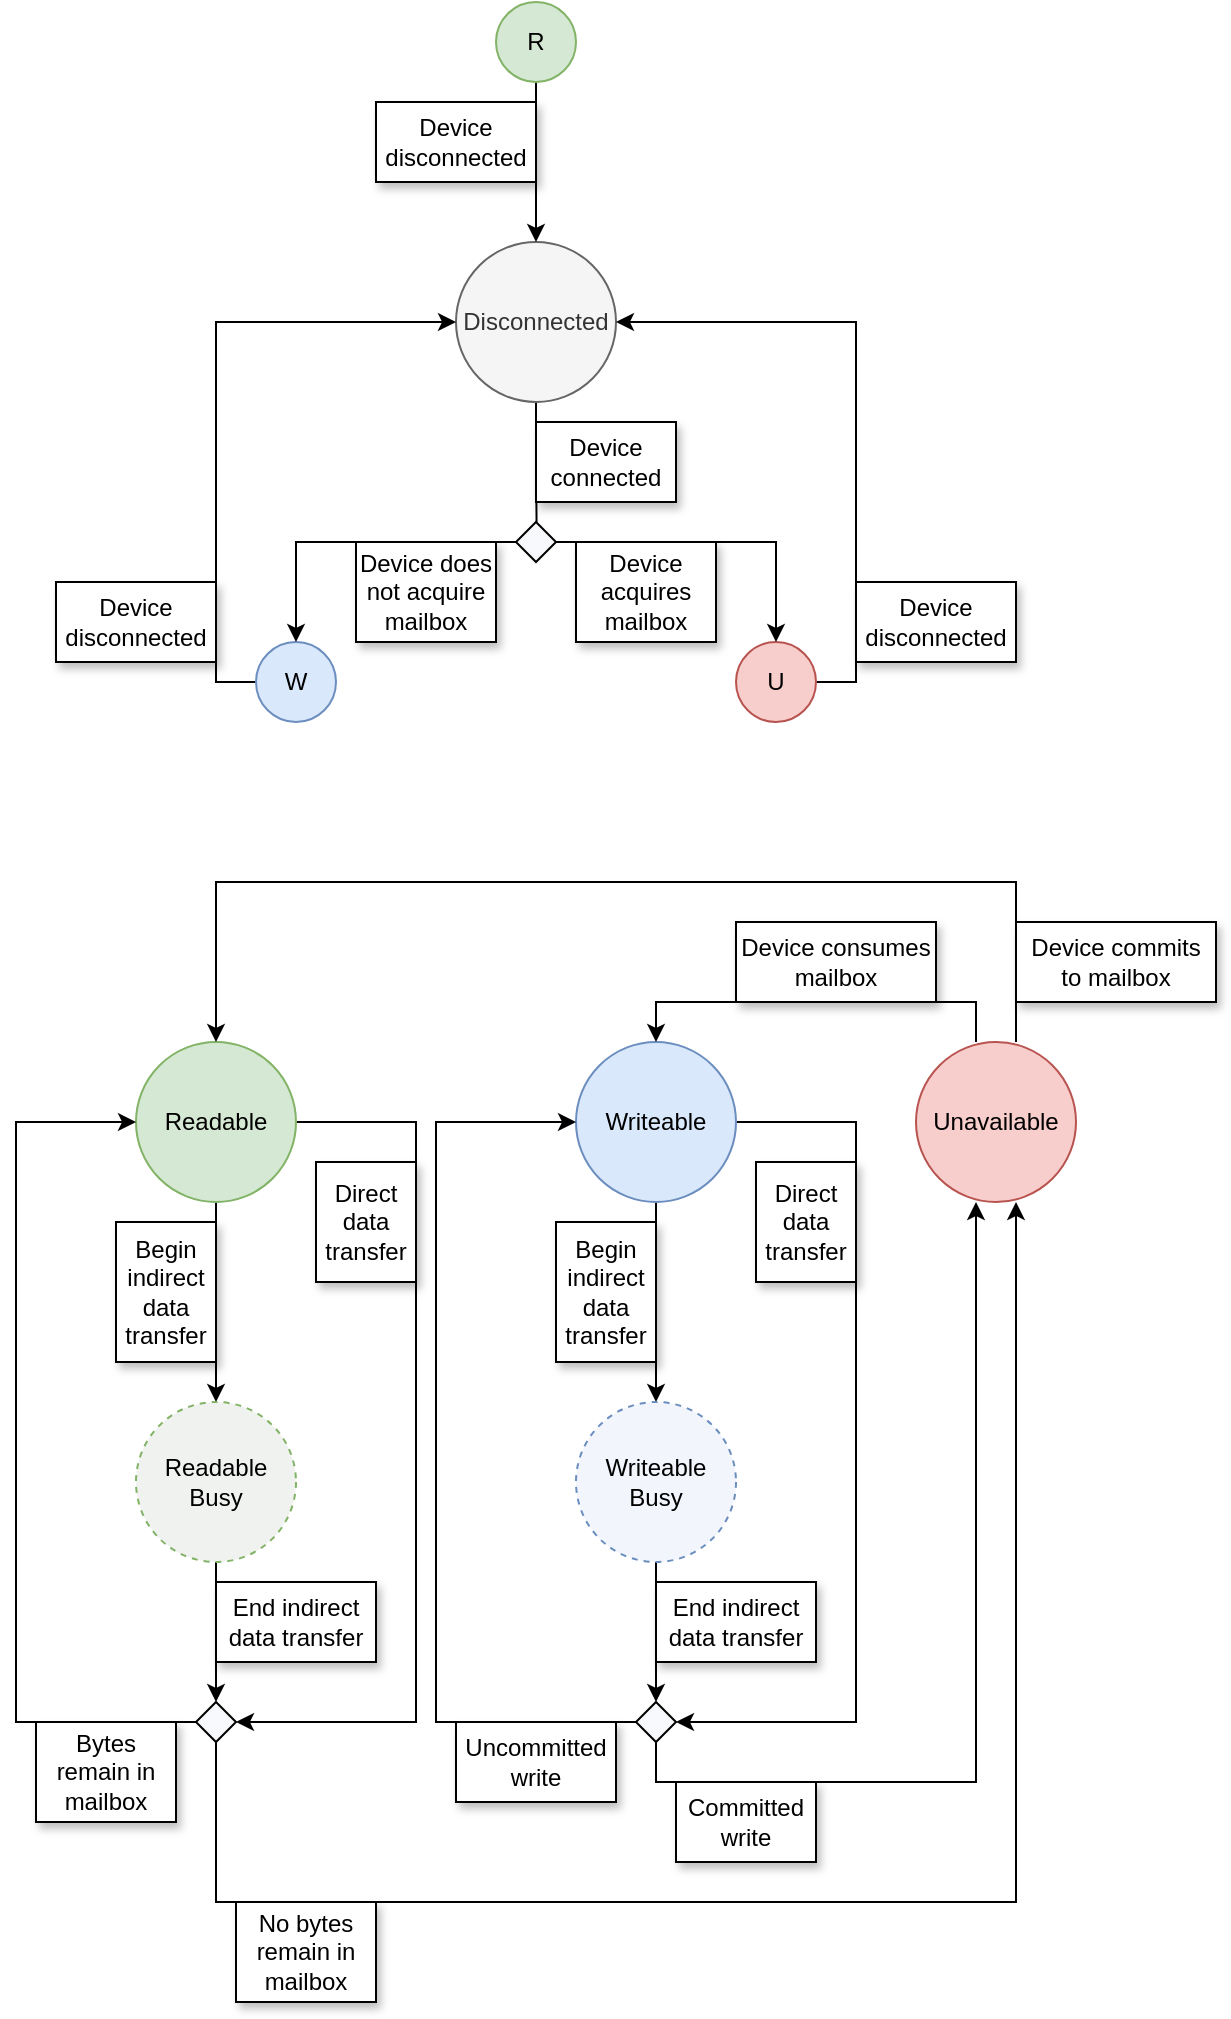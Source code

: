 <mxfile version="15.8.6" type="device"><diagram id="HUJL6-z4i3BZxy1KPLvk" name="Page-1"><mxGraphModel dx="1178" dy="1783" grid="1" gridSize="10" guides="1" tooltips="1" connect="1" arrows="1" fold="1" page="1" pageScale="1" pageWidth="827" pageHeight="1169" math="0" shadow="0"><root><mxCell id="0"/><mxCell id="1" parent="0"/><mxCell id="4Bs9MA-83PHo5vFoCtsm-41" style="edgeStyle=orthogonalEdgeStyle;rounded=0;orthogonalLoop=1;jettySize=auto;html=1;exitX=0.5;exitY=1;exitDx=0;exitDy=0;entryX=0.5;entryY=0;entryDx=0;entryDy=0;endArrow=classic;endFill=1;" edge="1" parent="1" source="n9dDROVTC_NZdTjwTWoX-2" target="n9dDROVTC_NZdTjwTWoX-8"><mxGeometry relative="1" as="geometry"/></mxCell><mxCell id="4Bs9MA-83PHo5vFoCtsm-61" style="edgeStyle=orthogonalEdgeStyle;rounded=0;orthogonalLoop=1;jettySize=auto;html=1;exitX=1;exitY=0.5;exitDx=0;exitDy=0;entryX=1;entryY=0.5;entryDx=0;entryDy=0;endArrow=classic;endFill=1;" edge="1" parent="1" source="n9dDROVTC_NZdTjwTWoX-2" target="4Bs9MA-83PHo5vFoCtsm-50"><mxGeometry relative="1" as="geometry"><Array as="points"><mxPoint x="260" y="400"/><mxPoint x="260" y="700"/></Array></mxGeometry></mxCell><mxCell id="n9dDROVTC_NZdTjwTWoX-2" value="Readable" style="ellipse;whiteSpace=wrap;html=1;aspect=fixed;fillColor=#d5e8d4;strokeColor=#82b366;" parent="1" vertex="1"><mxGeometry x="120" y="360" width="80" height="80" as="geometry"/></mxCell><mxCell id="4Bs9MA-83PHo5vFoCtsm-43" style="edgeStyle=orthogonalEdgeStyle;rounded=0;orthogonalLoop=1;jettySize=auto;html=1;exitX=0.5;exitY=1;exitDx=0;exitDy=0;entryX=0.5;entryY=0;entryDx=0;entryDy=0;endArrow=classic;endFill=1;" edge="1" parent="1" source="n9dDROVTC_NZdTjwTWoX-3" target="n9dDROVTC_NZdTjwTWoX-9"><mxGeometry relative="1" as="geometry"/></mxCell><mxCell id="4Bs9MA-83PHo5vFoCtsm-57" style="edgeStyle=orthogonalEdgeStyle;rounded=0;orthogonalLoop=1;jettySize=auto;html=1;exitX=1;exitY=0.5;exitDx=0;exitDy=0;endArrow=classic;endFill=1;entryX=1;entryY=0.5;entryDx=0;entryDy=0;" edge="1" parent="1" source="n9dDROVTC_NZdTjwTWoX-3" target="4Bs9MA-83PHo5vFoCtsm-51"><mxGeometry relative="1" as="geometry"><mxPoint x="380" y="690" as="targetPoint"/><Array as="points"><mxPoint x="480" y="400"/><mxPoint x="480" y="700"/></Array></mxGeometry></mxCell><mxCell id="n9dDROVTC_NZdTjwTWoX-3" value="Writeable" style="ellipse;whiteSpace=wrap;html=1;aspect=fixed;fillColor=#dae8fc;strokeColor=#6c8ebf;" parent="1" vertex="1"><mxGeometry x="340" y="360" width="80" height="80" as="geometry"/></mxCell><mxCell id="n9dDROVTC_NZdTjwTWoX-22" style="edgeStyle=orthogonalEdgeStyle;rounded=0;orthogonalLoop=1;jettySize=auto;html=1;endArrow=classic;endFill=1;entryX=0.5;entryY=0;entryDx=0;entryDy=0;" parent="1" target="n9dDROVTC_NZdTjwTWoX-2" edge="1"><mxGeometry relative="1" as="geometry"><mxPoint x="160" y="320" as="targetPoint"/><mxPoint x="560" y="360" as="sourcePoint"/><Array as="points"><mxPoint x="560" y="280"/><mxPoint x="160" y="280"/></Array></mxGeometry></mxCell><mxCell id="n9dDROVTC_NZdTjwTWoX-4" value="Unavailable" style="ellipse;whiteSpace=wrap;html=1;aspect=fixed;fillColor=#f8cecc;strokeColor=#b85450;" parent="1" vertex="1"><mxGeometry x="510" y="360" width="80" height="80" as="geometry"/></mxCell><mxCell id="4Bs9MA-83PHo5vFoCtsm-59" style="edgeStyle=orthogonalEdgeStyle;rounded=0;orthogonalLoop=1;jettySize=auto;html=1;exitX=0.5;exitY=1;exitDx=0;exitDy=0;entryX=0.5;entryY=0;entryDx=0;entryDy=0;endArrow=classic;endFill=1;" edge="1" parent="1" source="n9dDROVTC_NZdTjwTWoX-8" target="4Bs9MA-83PHo5vFoCtsm-50"><mxGeometry relative="1" as="geometry"/></mxCell><mxCell id="n9dDROVTC_NZdTjwTWoX-8" value="Readable Busy" style="ellipse;whiteSpace=wrap;html=1;aspect=fixed;dashed=1;fillColor=#F0F2F0;strokeColor=#82b366;" parent="1" vertex="1"><mxGeometry x="120" y="540" width="80" height="80" as="geometry"/></mxCell><mxCell id="4Bs9MA-83PHo5vFoCtsm-65" style="edgeStyle=orthogonalEdgeStyle;rounded=0;orthogonalLoop=1;jettySize=auto;html=1;exitX=0.5;exitY=1;exitDx=0;exitDy=0;entryX=0.5;entryY=0;entryDx=0;entryDy=0;endArrow=classic;endFill=1;" edge="1" parent="1" source="n9dDROVTC_NZdTjwTWoX-9" target="4Bs9MA-83PHo5vFoCtsm-51"><mxGeometry relative="1" as="geometry"/></mxCell><mxCell id="n9dDROVTC_NZdTjwTWoX-9" value="Writeable Busy" style="ellipse;whiteSpace=wrap;html=1;aspect=fixed;dashed=1;fillColor=#F2F5FC;strokeColor=#6c8ebf;" parent="1" vertex="1"><mxGeometry x="340" y="540" width="80" height="80" as="geometry"/></mxCell><mxCell id="n9dDROVTC_NZdTjwTWoX-61" style="edgeStyle=orthogonalEdgeStyle;rounded=0;orthogonalLoop=1;jettySize=auto;html=1;exitX=0.5;exitY=1;exitDx=0;exitDy=0;endArrow=none;endFill=0;" parent="1" source="n9dDROVTC_NZdTjwTWoX-44" edge="1"><mxGeometry relative="1" as="geometry"><mxPoint x="320.286" y="100" as="targetPoint"/></mxGeometry></mxCell><mxCell id="n9dDROVTC_NZdTjwTWoX-44" value="Disconnected" style="ellipse;whiteSpace=wrap;html=1;aspect=fixed;fillColor=#f5f5f5;fontColor=#333333;strokeColor=#666666;" parent="1" vertex="1"><mxGeometry x="280" y="-40" width="80" height="80" as="geometry"/></mxCell><mxCell id="4Bs9MA-83PHo5vFoCtsm-78" style="edgeStyle=orthogonalEdgeStyle;rounded=0;orthogonalLoop=1;jettySize=auto;html=1;exitX=0;exitY=0.5;exitDx=0;exitDy=0;entryX=0;entryY=0.5;entryDx=0;entryDy=0;endArrow=classic;endFill=1;" edge="1" parent="1" source="n9dDROVTC_NZdTjwTWoX-68" target="n9dDROVTC_NZdTjwTWoX-44"><mxGeometry relative="1" as="geometry"/></mxCell><mxCell id="n9dDROVTC_NZdTjwTWoX-68" value="W" style="ellipse;whiteSpace=wrap;html=1;aspect=fixed;fillColor=#dae8fc;strokeColor=#6c8ebf;" parent="1" vertex="1"><mxGeometry x="180" y="160" width="40" height="40" as="geometry"/></mxCell><mxCell id="4Bs9MA-83PHo5vFoCtsm-79" style="edgeStyle=orthogonalEdgeStyle;rounded=0;orthogonalLoop=1;jettySize=auto;html=1;exitX=1;exitY=0.5;exitDx=0;exitDy=0;entryX=1;entryY=0.5;entryDx=0;entryDy=0;endArrow=classic;endFill=1;" edge="1" parent="1" source="n9dDROVTC_NZdTjwTWoX-69" target="n9dDROVTC_NZdTjwTWoX-44"><mxGeometry relative="1" as="geometry"/></mxCell><mxCell id="n9dDROVTC_NZdTjwTWoX-69" value="U" style="ellipse;whiteSpace=wrap;html=1;aspect=fixed;fillColor=#f8cecc;strokeColor=#b85450;" parent="1" vertex="1"><mxGeometry x="420" y="160" width="40" height="40" as="geometry"/></mxCell><mxCell id="4Bs9MA-83PHo5vFoCtsm-6" value="&lt;div&gt;Begin&lt;/div&gt;&lt;div&gt;indirect&lt;/div&gt;&lt;div&gt;data&lt;/div&gt;&lt;div&gt;transfer&lt;br&gt;&lt;/div&gt;" style="rounded=0;whiteSpace=wrap;html=1;shadow=1;" vertex="1" parent="1"><mxGeometry x="330" y="450" width="50" height="70" as="geometry"/></mxCell><mxCell id="4Bs9MA-83PHo5vFoCtsm-76" style="edgeStyle=orthogonalEdgeStyle;rounded=0;orthogonalLoop=1;jettySize=auto;html=1;exitX=0;exitY=0.5;exitDx=0;exitDy=0;entryX=0.5;entryY=0;entryDx=0;entryDy=0;endArrow=classic;endFill=1;" edge="1" parent="1" source="4Bs9MA-83PHo5vFoCtsm-36" target="n9dDROVTC_NZdTjwTWoX-68"><mxGeometry relative="1" as="geometry"/></mxCell><mxCell id="4Bs9MA-83PHo5vFoCtsm-77" style="edgeStyle=orthogonalEdgeStyle;rounded=0;orthogonalLoop=1;jettySize=auto;html=1;exitX=1;exitY=0.5;exitDx=0;exitDy=0;entryX=0.5;entryY=0;entryDx=0;entryDy=0;endArrow=classic;endFill=1;" edge="1" parent="1" source="4Bs9MA-83PHo5vFoCtsm-36" target="n9dDROVTC_NZdTjwTWoX-69"><mxGeometry relative="1" as="geometry"/></mxCell><mxCell id="4Bs9MA-83PHo5vFoCtsm-36" value="" style="rhombus;whiteSpace=wrap;html=1;fillColor=#F7F9FC;" vertex="1" parent="1"><mxGeometry x="310" y="100" width="20" height="20" as="geometry"/></mxCell><mxCell id="4Bs9MA-83PHo5vFoCtsm-38" value="" style="endArrow=classic;html=1;rounded=0;entryX=0.5;entryY=0;entryDx=0;entryDy=0;" edge="1" parent="1" target="n9dDROVTC_NZdTjwTWoX-3"><mxGeometry width="50" height="50" relative="1" as="geometry"><mxPoint x="540" y="360" as="sourcePoint"/><mxPoint x="460" y="330" as="targetPoint"/><Array as="points"><mxPoint x="540" y="340"/><mxPoint x="380" y="340"/></Array></mxGeometry></mxCell><mxCell id="4Bs9MA-83PHo5vFoCtsm-39" value="&lt;div&gt;Device commits&lt;/div&gt;&lt;div&gt;to mailbox&lt;br&gt;&lt;/div&gt;" style="rounded=0;whiteSpace=wrap;html=1;shadow=1;" vertex="1" parent="1"><mxGeometry x="560" y="300" width="100" height="40" as="geometry"/></mxCell><mxCell id="4Bs9MA-83PHo5vFoCtsm-40" value="&lt;div&gt;Device consumes&lt;/div&gt;&lt;div&gt;mailbox&lt;br&gt;&lt;/div&gt;" style="rounded=0;whiteSpace=wrap;html=1;shadow=1;" vertex="1" parent="1"><mxGeometry x="420" y="300" width="100" height="40" as="geometry"/></mxCell><mxCell id="4Bs9MA-83PHo5vFoCtsm-44" value="&lt;div&gt;Begin&lt;/div&gt;&lt;div&gt;indirect&lt;/div&gt;&lt;div&gt;data&lt;/div&gt;&lt;div&gt;transfer&lt;br&gt;&lt;/div&gt;" style="rounded=0;whiteSpace=wrap;html=1;shadow=1;" vertex="1" parent="1"><mxGeometry x="110" y="450" width="50" height="70" as="geometry"/></mxCell><mxCell id="4Bs9MA-83PHo5vFoCtsm-47" value="&lt;div&gt;End indirect&lt;/div&gt;&lt;div&gt;data transfer&lt;br&gt;&lt;/div&gt;" style="rounded=0;whiteSpace=wrap;html=1;shadow=1;" vertex="1" parent="1"><mxGeometry x="160" y="630" width="80" height="40" as="geometry"/></mxCell><mxCell id="4Bs9MA-83PHo5vFoCtsm-49" value="&lt;div&gt;End indirect&lt;/div&gt;&lt;div&gt;data transfer&lt;br&gt;&lt;/div&gt;" style="rounded=0;whiteSpace=wrap;html=1;shadow=1;" vertex="1" parent="1"><mxGeometry x="380" y="630" width="80" height="40" as="geometry"/></mxCell><mxCell id="4Bs9MA-83PHo5vFoCtsm-64" style="edgeStyle=orthogonalEdgeStyle;rounded=0;orthogonalLoop=1;jettySize=auto;html=1;exitX=0;exitY=0.5;exitDx=0;exitDy=0;entryX=0;entryY=0.5;entryDx=0;entryDy=0;endArrow=classic;endFill=1;" edge="1" parent="1" source="4Bs9MA-83PHo5vFoCtsm-51" target="n9dDROVTC_NZdTjwTWoX-3"><mxGeometry relative="1" as="geometry"><Array as="points"><mxPoint x="270" y="700"/><mxPoint x="270" y="400"/></Array></mxGeometry></mxCell><mxCell id="4Bs9MA-83PHo5vFoCtsm-66" style="edgeStyle=orthogonalEdgeStyle;rounded=0;orthogonalLoop=1;jettySize=auto;html=1;exitX=0.5;exitY=1;exitDx=0;exitDy=0;endArrow=classic;endFill=1;" edge="1" parent="1" source="4Bs9MA-83PHo5vFoCtsm-51"><mxGeometry relative="1" as="geometry"><mxPoint x="540" y="440" as="targetPoint"/><Array as="points"><mxPoint x="380" y="730"/><mxPoint x="540" y="730"/></Array></mxGeometry></mxCell><mxCell id="4Bs9MA-83PHo5vFoCtsm-51" value="" style="rhombus;whiteSpace=wrap;html=1;fillColor=#F7F9FC;" vertex="1" parent="1"><mxGeometry x="370" y="690" width="20" height="20" as="geometry"/></mxCell><mxCell id="4Bs9MA-83PHo5vFoCtsm-60" style="edgeStyle=orthogonalEdgeStyle;rounded=0;orthogonalLoop=1;jettySize=auto;html=1;exitX=0;exitY=0.5;exitDx=0;exitDy=0;entryX=0;entryY=0.5;entryDx=0;entryDy=0;endArrow=classic;endFill=1;" edge="1" parent="1" source="4Bs9MA-83PHo5vFoCtsm-50" target="n9dDROVTC_NZdTjwTWoX-2"><mxGeometry relative="1" as="geometry"><Array as="points"><mxPoint x="60" y="700"/><mxPoint x="60" y="400"/></Array></mxGeometry></mxCell><mxCell id="4Bs9MA-83PHo5vFoCtsm-67" style="edgeStyle=orthogonalEdgeStyle;rounded=0;orthogonalLoop=1;jettySize=auto;html=1;exitX=0.5;exitY=1;exitDx=0;exitDy=0;endArrow=classic;endFill=1;" edge="1" parent="1" source="4Bs9MA-83PHo5vFoCtsm-50"><mxGeometry relative="1" as="geometry"><mxPoint x="560" y="440" as="targetPoint"/><Array as="points"><mxPoint x="160" y="790"/><mxPoint x="560" y="790"/></Array></mxGeometry></mxCell><mxCell id="4Bs9MA-83PHo5vFoCtsm-50" value="" style="rhombus;whiteSpace=wrap;html=1;fillColor=#F7F9FC;" vertex="1" parent="1"><mxGeometry x="150" y="690" width="20" height="20" as="geometry"/></mxCell><mxCell id="4Bs9MA-83PHo5vFoCtsm-62" value="" style="endArrow=none;html=1;rounded=0;" edge="1" parent="1" target="4Bs9MA-83PHo5vFoCtsm-50"><mxGeometry width="50" height="50" relative="1" as="geometry"><mxPoint x="160" y="690" as="sourcePoint"/><mxPoint x="580" y="440" as="targetPoint"/><Array as="points"/></mxGeometry></mxCell><mxCell id="4Bs9MA-83PHo5vFoCtsm-68" value="&lt;div&gt;Direct&lt;/div&gt;&lt;div&gt;data&lt;/div&gt;&lt;div&gt;transfer&lt;br&gt;&lt;/div&gt;" style="rounded=0;whiteSpace=wrap;html=1;shadow=1;" vertex="1" parent="1"><mxGeometry x="210" y="420" width="50" height="60" as="geometry"/></mxCell><mxCell id="4Bs9MA-83PHo5vFoCtsm-70" value="&lt;div&gt;Direct&lt;/div&gt;&lt;div&gt;data&lt;/div&gt;&lt;div&gt;transfer&lt;br&gt;&lt;/div&gt;" style="rounded=0;whiteSpace=wrap;html=1;shadow=1;" vertex="1" parent="1"><mxGeometry x="430" y="420" width="50" height="60" as="geometry"/></mxCell><mxCell id="4Bs9MA-83PHo5vFoCtsm-72" value="&lt;div&gt;Committed&lt;/div&gt;&lt;div&gt;write&lt;br&gt;&lt;/div&gt;" style="rounded=0;whiteSpace=wrap;html=1;shadow=1;" vertex="1" parent="1"><mxGeometry x="390" y="730" width="70" height="40" as="geometry"/></mxCell><mxCell id="4Bs9MA-83PHo5vFoCtsm-73" value="&lt;div&gt;Uncommitted&lt;/div&gt;&lt;div&gt;write&lt;br&gt;&lt;/div&gt;" style="rounded=0;whiteSpace=wrap;html=1;shadow=1;" vertex="1" parent="1"><mxGeometry x="280" y="700" width="80" height="40" as="geometry"/></mxCell><mxCell id="4Bs9MA-83PHo5vFoCtsm-74" value="Bytes remain in mailbox" style="rounded=0;whiteSpace=wrap;html=1;shadow=1;" vertex="1" parent="1"><mxGeometry x="70" y="700" width="70" height="50" as="geometry"/></mxCell><mxCell id="4Bs9MA-83PHo5vFoCtsm-75" value="No bytes remain in mailbox" style="rounded=0;whiteSpace=wrap;html=1;shadow=1;" vertex="1" parent="1"><mxGeometry x="170" y="790" width="70" height="50" as="geometry"/></mxCell><mxCell id="4Bs9MA-83PHo5vFoCtsm-80" value="Device connected" style="rounded=0;whiteSpace=wrap;html=1;shadow=1;" vertex="1" parent="1"><mxGeometry x="320" y="50" width="70" height="40" as="geometry"/></mxCell><mxCell id="4Bs9MA-83PHo5vFoCtsm-81" value="Device does not acquire mailbox" style="rounded=0;whiteSpace=wrap;html=1;shadow=1;" vertex="1" parent="1"><mxGeometry x="230" y="110" width="70" height="50" as="geometry"/></mxCell><mxCell id="4Bs9MA-83PHo5vFoCtsm-82" value="Device acquires mailbox" style="rounded=0;whiteSpace=wrap;html=1;shadow=1;" vertex="1" parent="1"><mxGeometry x="340" y="110" width="70" height="50" as="geometry"/></mxCell><mxCell id="4Bs9MA-83PHo5vFoCtsm-83" value="Device disconnected" style="rounded=0;whiteSpace=wrap;html=1;shadow=1;" vertex="1" parent="1"><mxGeometry x="80" y="130" width="80" height="40" as="geometry"/></mxCell><mxCell id="4Bs9MA-83PHo5vFoCtsm-84" value="Device disconnected" style="rounded=0;whiteSpace=wrap;html=1;shadow=1;" vertex="1" parent="1"><mxGeometry x="480" y="130" width="80" height="40" as="geometry"/></mxCell><mxCell id="4Bs9MA-83PHo5vFoCtsm-87" style="edgeStyle=orthogonalEdgeStyle;rounded=0;orthogonalLoop=1;jettySize=auto;html=1;exitX=0.5;exitY=1;exitDx=0;exitDy=0;entryX=0.5;entryY=0;entryDx=0;entryDy=0;endArrow=classic;endFill=1;" edge="1" parent="1" source="4Bs9MA-83PHo5vFoCtsm-86" target="n9dDROVTC_NZdTjwTWoX-44"><mxGeometry relative="1" as="geometry"/></mxCell><mxCell id="4Bs9MA-83PHo5vFoCtsm-86" value="R" style="ellipse;whiteSpace=wrap;html=1;aspect=fixed;fillColor=#d5e8d4;strokeColor=#82b366;" vertex="1" parent="1"><mxGeometry x="300" y="-160" width="40" height="40" as="geometry"/></mxCell><mxCell id="4Bs9MA-83PHo5vFoCtsm-88" value="Device disconnected" style="rounded=0;whiteSpace=wrap;html=1;shadow=1;" vertex="1" parent="1"><mxGeometry x="240" y="-110" width="80" height="40" as="geometry"/></mxCell></root></mxGraphModel></diagram></mxfile>